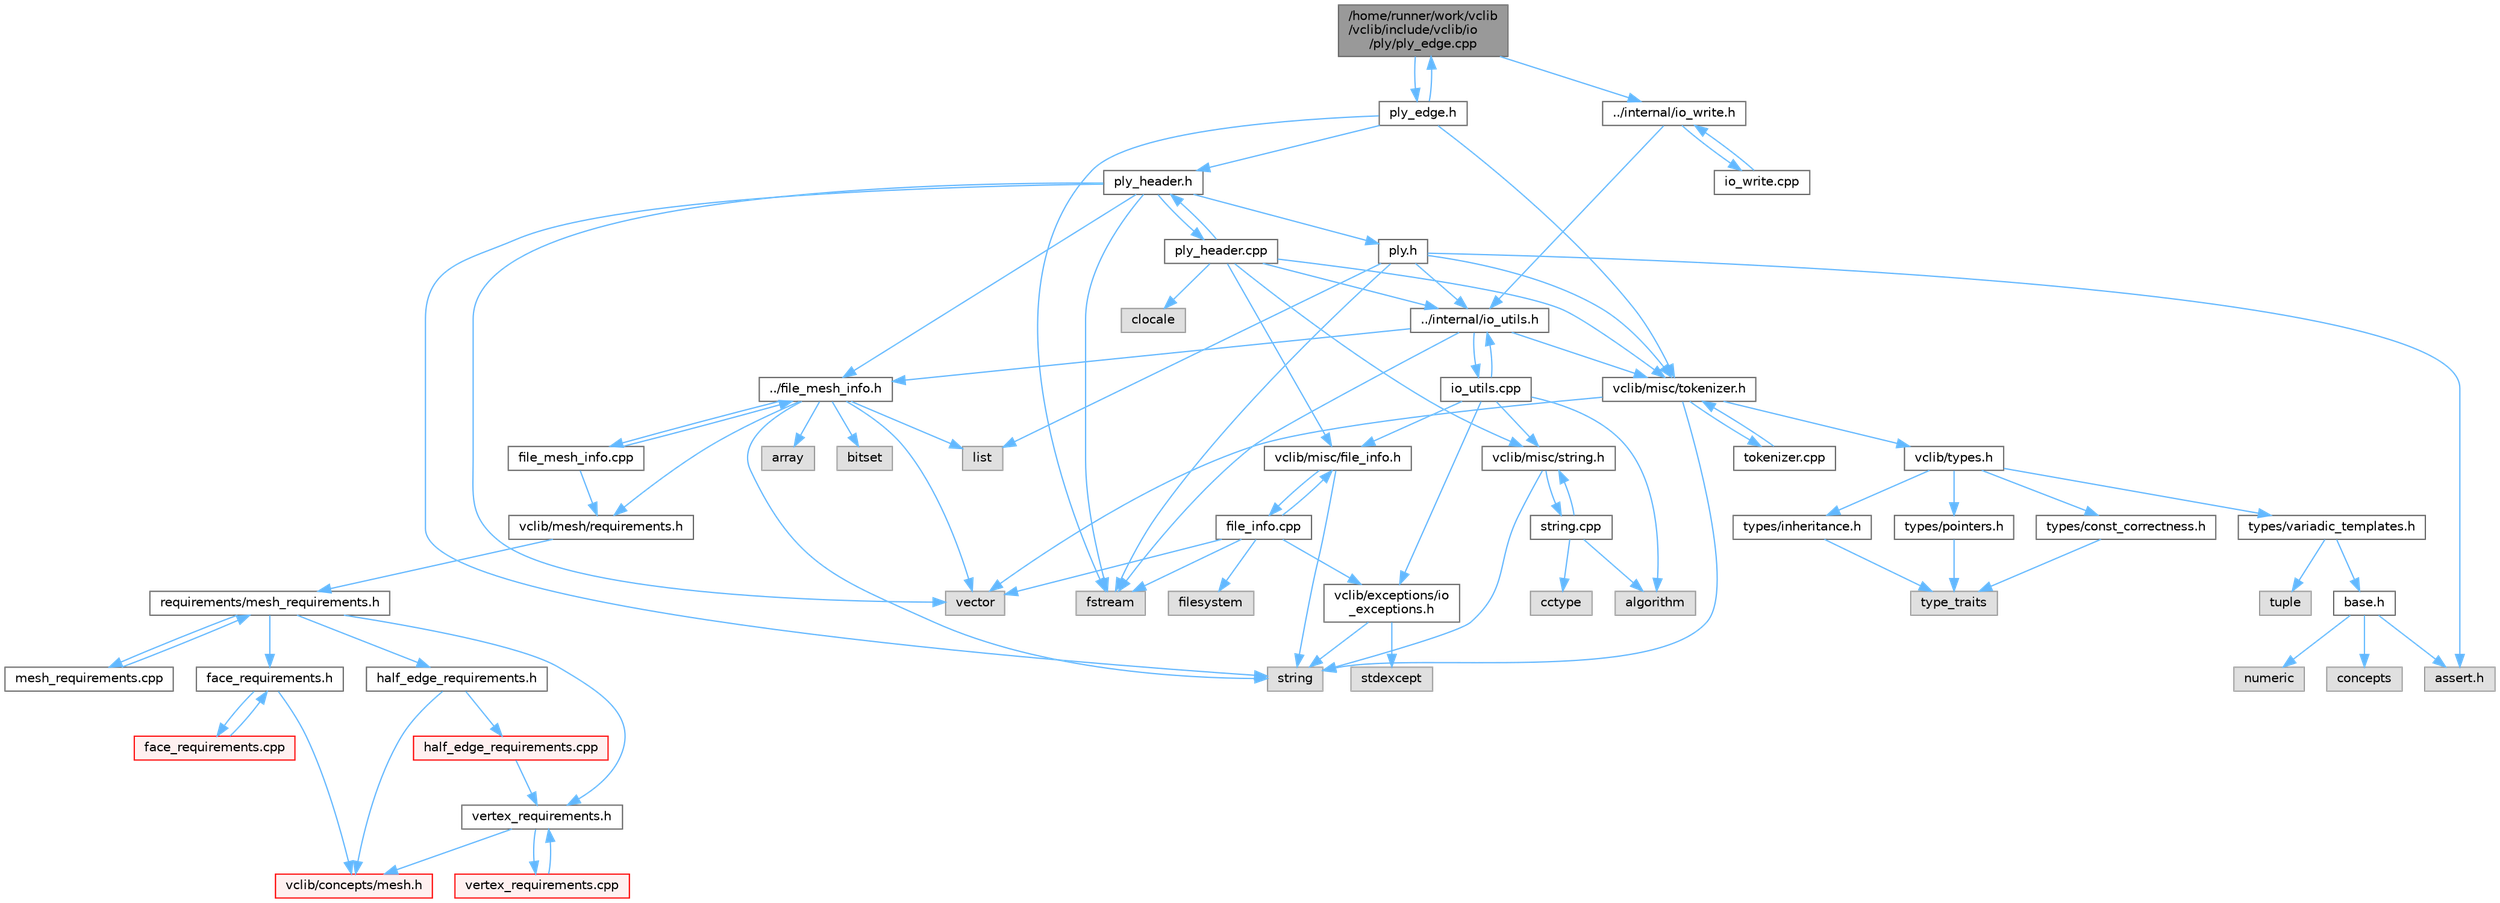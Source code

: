 digraph "/home/runner/work/vclib/vclib/include/vclib/io/ply/ply_edge.cpp"
{
 // LATEX_PDF_SIZE
  bgcolor="transparent";
  edge [fontname=Helvetica,fontsize=10,labelfontname=Helvetica,labelfontsize=10];
  node [fontname=Helvetica,fontsize=10,shape=box,height=0.2,width=0.4];
  Node1 [label="/home/runner/work/vclib\l/vclib/include/vclib/io\l/ply/ply_edge.cpp",height=0.2,width=0.4,color="gray40", fillcolor="grey60", style="filled", fontcolor="black",tooltip=" "];
  Node1 -> Node2 [color="steelblue1",style="solid"];
  Node2 [label="ply_edge.h",height=0.2,width=0.4,color="grey40", fillcolor="white", style="filled",URL="$ply__edge_8h.html",tooltip=" "];
  Node2 -> Node3 [color="steelblue1",style="solid"];
  Node3 [label="fstream",height=0.2,width=0.4,color="grey60", fillcolor="#E0E0E0", style="filled",tooltip=" "];
  Node2 -> Node4 [color="steelblue1",style="solid"];
  Node4 [label="vclib/misc/tokenizer.h",height=0.2,width=0.4,color="grey40", fillcolor="white", style="filled",URL="$tokenizer_8h.html",tooltip=" "];
  Node4 -> Node5 [color="steelblue1",style="solid"];
  Node5 [label="string",height=0.2,width=0.4,color="grey60", fillcolor="#E0E0E0", style="filled",tooltip=" "];
  Node4 -> Node6 [color="steelblue1",style="solid"];
  Node6 [label="vector",height=0.2,width=0.4,color="grey60", fillcolor="#E0E0E0", style="filled",tooltip=" "];
  Node4 -> Node7 [color="steelblue1",style="solid"];
  Node7 [label="vclib/types.h",height=0.2,width=0.4,color="grey40", fillcolor="white", style="filled",URL="$types_8h.html",tooltip=" "];
  Node7 -> Node8 [color="steelblue1",style="solid"];
  Node8 [label="types/const_correctness.h",height=0.2,width=0.4,color="grey40", fillcolor="white", style="filled",URL="$types_2const__correctness_8h.html",tooltip=" "];
  Node8 -> Node9 [color="steelblue1",style="solid"];
  Node9 [label="type_traits",height=0.2,width=0.4,color="grey60", fillcolor="#E0E0E0", style="filled",tooltip=" "];
  Node7 -> Node10 [color="steelblue1",style="solid"];
  Node10 [label="types/inheritance.h",height=0.2,width=0.4,color="grey40", fillcolor="white", style="filled",URL="$inheritance_8h.html",tooltip=" "];
  Node10 -> Node9 [color="steelblue1",style="solid"];
  Node7 -> Node11 [color="steelblue1",style="solid"];
  Node11 [label="types/pointers.h",height=0.2,width=0.4,color="grey40", fillcolor="white", style="filled",URL="$types_2pointers_8h.html",tooltip=" "];
  Node11 -> Node9 [color="steelblue1",style="solid"];
  Node7 -> Node12 [color="steelblue1",style="solid"];
  Node12 [label="types/variadic_templates.h",height=0.2,width=0.4,color="grey40", fillcolor="white", style="filled",URL="$variadic__templates_8h.html",tooltip=" "];
  Node12 -> Node13 [color="steelblue1",style="solid"];
  Node13 [label="base.h",height=0.2,width=0.4,color="grey40", fillcolor="white", style="filled",URL="$types_2base_8h.html",tooltip=" "];
  Node13 -> Node14 [color="steelblue1",style="solid"];
  Node14 [label="assert.h",height=0.2,width=0.4,color="grey60", fillcolor="#E0E0E0", style="filled",tooltip=" "];
  Node13 -> Node15 [color="steelblue1",style="solid"];
  Node15 [label="concepts",height=0.2,width=0.4,color="grey60", fillcolor="#E0E0E0", style="filled",tooltip=" "];
  Node13 -> Node16 [color="steelblue1",style="solid"];
  Node16 [label="numeric",height=0.2,width=0.4,color="grey60", fillcolor="#E0E0E0", style="filled",tooltip=" "];
  Node12 -> Node17 [color="steelblue1",style="solid"];
  Node17 [label="tuple",height=0.2,width=0.4,color="grey60", fillcolor="#E0E0E0", style="filled",tooltip=" "];
  Node4 -> Node18 [color="steelblue1",style="solid"];
  Node18 [label="tokenizer.cpp",height=0.2,width=0.4,color="grey40", fillcolor="white", style="filled",URL="$tokenizer_8cpp.html",tooltip=" "];
  Node18 -> Node4 [color="steelblue1",style="solid"];
  Node2 -> Node19 [color="steelblue1",style="solid"];
  Node19 [label="ply_header.h",height=0.2,width=0.4,color="grey40", fillcolor="white", style="filled",URL="$ply__header_8h.html",tooltip=" "];
  Node19 -> Node6 [color="steelblue1",style="solid"];
  Node19 -> Node5 [color="steelblue1",style="solid"];
  Node19 -> Node3 [color="steelblue1",style="solid"];
  Node19 -> Node20 [color="steelblue1",style="solid"];
  Node20 [label="../file_mesh_info.h",height=0.2,width=0.4,color="grey40", fillcolor="white", style="filled",URL="$file__mesh__info_8h.html",tooltip=" "];
  Node20 -> Node21 [color="steelblue1",style="solid"];
  Node21 [label="array",height=0.2,width=0.4,color="grey60", fillcolor="#E0E0E0", style="filled",tooltip=" "];
  Node20 -> Node22 [color="steelblue1",style="solid"];
  Node22 [label="list",height=0.2,width=0.4,color="grey60", fillcolor="#E0E0E0", style="filled",tooltip=" "];
  Node20 -> Node5 [color="steelblue1",style="solid"];
  Node20 -> Node6 [color="steelblue1",style="solid"];
  Node20 -> Node23 [color="steelblue1",style="solid"];
  Node23 [label="bitset",height=0.2,width=0.4,color="grey60", fillcolor="#E0E0E0", style="filled",tooltip=" "];
  Node20 -> Node24 [color="steelblue1",style="solid"];
  Node24 [label="vclib/mesh/requirements.h",height=0.2,width=0.4,color="grey40", fillcolor="white", style="filled",URL="$requirements_8h.html",tooltip=" "];
  Node24 -> Node25 [color="steelblue1",style="solid"];
  Node25 [label="requirements/mesh_requirements.h",height=0.2,width=0.4,color="grey40", fillcolor="white", style="filled",URL="$mesh__requirements_8h.html",tooltip=" "];
  Node25 -> Node26 [color="steelblue1",style="solid"];
  Node26 [label="half_edge_requirements.h",height=0.2,width=0.4,color="grey40", fillcolor="white", style="filled",URL="$half__edge__requirements_8h.html",tooltip=" "];
  Node26 -> Node27 [color="steelblue1",style="solid"];
  Node27 [label="vclib/concepts/mesh.h",height=0.2,width=0.4,color="red", fillcolor="#FFF0F0", style="filled",URL="$concepts_2mesh_8h.html",tooltip=" "];
  Node26 -> Node80 [color="steelblue1",style="solid"];
  Node80 [label="half_edge_requirements.cpp",height=0.2,width=0.4,color="red", fillcolor="#FFF0F0", style="filled",URL="$half__edge__requirements_8cpp.html",tooltip=" "];
  Node80 -> Node81 [color="steelblue1",style="solid"];
  Node81 [label="vertex_requirements.h",height=0.2,width=0.4,color="grey40", fillcolor="white", style="filled",URL="$vertex__requirements_8h.html",tooltip=" "];
  Node81 -> Node27 [color="steelblue1",style="solid"];
  Node81 -> Node82 [color="steelblue1",style="solid"];
  Node82 [label="vertex_requirements.cpp",height=0.2,width=0.4,color="red", fillcolor="#FFF0F0", style="filled",URL="$vertex__requirements_8cpp.html",tooltip=" "];
  Node82 -> Node81 [color="steelblue1",style="solid"];
  Node25 -> Node161 [color="steelblue1",style="solid"];
  Node161 [label="face_requirements.h",height=0.2,width=0.4,color="grey40", fillcolor="white", style="filled",URL="$face__requirements_8h.html",tooltip=" "];
  Node161 -> Node27 [color="steelblue1",style="solid"];
  Node161 -> Node162 [color="steelblue1",style="solid"];
  Node162 [label="face_requirements.cpp",height=0.2,width=0.4,color="red", fillcolor="#FFF0F0", style="filled",URL="$face__requirements_8cpp.html",tooltip=" "];
  Node162 -> Node161 [color="steelblue1",style="solid"];
  Node25 -> Node81 [color="steelblue1",style="solid"];
  Node25 -> Node186 [color="steelblue1",style="solid"];
  Node186 [label="mesh_requirements.cpp",height=0.2,width=0.4,color="grey40", fillcolor="white", style="filled",URL="$mesh__requirements_8cpp.html",tooltip=" "];
  Node186 -> Node25 [color="steelblue1",style="solid"];
  Node20 -> Node187 [color="steelblue1",style="solid"];
  Node187 [label="file_mesh_info.cpp",height=0.2,width=0.4,color="grey40", fillcolor="white", style="filled",URL="$file__mesh__info_8cpp.html",tooltip=" "];
  Node187 -> Node20 [color="steelblue1",style="solid"];
  Node187 -> Node24 [color="steelblue1",style="solid"];
  Node19 -> Node188 [color="steelblue1",style="solid"];
  Node188 [label="ply.h",height=0.2,width=0.4,color="grey40", fillcolor="white", style="filled",URL="$ply_8h.html",tooltip=" "];
  Node188 -> Node14 [color="steelblue1",style="solid"];
  Node188 -> Node3 [color="steelblue1",style="solid"];
  Node188 -> Node22 [color="steelblue1",style="solid"];
  Node188 -> Node4 [color="steelblue1",style="solid"];
  Node188 -> Node189 [color="steelblue1",style="solid"];
  Node189 [label="../internal/io_utils.h",height=0.2,width=0.4,color="grey40", fillcolor="white", style="filled",URL="$io__utils_8h.html",tooltip=" "];
  Node189 -> Node3 [color="steelblue1",style="solid"];
  Node189 -> Node20 [color="steelblue1",style="solid"];
  Node189 -> Node4 [color="steelblue1",style="solid"];
  Node189 -> Node190 [color="steelblue1",style="solid"];
  Node190 [label="io_utils.cpp",height=0.2,width=0.4,color="grey40", fillcolor="white", style="filled",URL="$io__utils_8cpp.html",tooltip=" "];
  Node190 -> Node189 [color="steelblue1",style="solid"];
  Node190 -> Node101 [color="steelblue1",style="solid"];
  Node101 [label="algorithm",height=0.2,width=0.4,color="grey60", fillcolor="#E0E0E0", style="filled",tooltip=" "];
  Node190 -> Node191 [color="steelblue1",style="solid"];
  Node191 [label="vclib/exceptions/io\l_exceptions.h",height=0.2,width=0.4,color="grey40", fillcolor="white", style="filled",URL="$io__exceptions_8h.html",tooltip=" "];
  Node191 -> Node84 [color="steelblue1",style="solid"];
  Node84 [label="stdexcept",height=0.2,width=0.4,color="grey60", fillcolor="#E0E0E0", style="filled",tooltip=" "];
  Node191 -> Node5 [color="steelblue1",style="solid"];
  Node190 -> Node192 [color="steelblue1",style="solid"];
  Node192 [label="vclib/misc/file_info.h",height=0.2,width=0.4,color="grey40", fillcolor="white", style="filled",URL="$file__info_8h.html",tooltip=" "];
  Node192 -> Node5 [color="steelblue1",style="solid"];
  Node192 -> Node193 [color="steelblue1",style="solid"];
  Node193 [label="file_info.cpp",height=0.2,width=0.4,color="grey40", fillcolor="white", style="filled",URL="$file__info_8cpp.html",tooltip=" "];
  Node193 -> Node192 [color="steelblue1",style="solid"];
  Node193 -> Node3 [color="steelblue1",style="solid"];
  Node193 -> Node194 [color="steelblue1",style="solid"];
  Node194 [label="filesystem",height=0.2,width=0.4,color="grey60", fillcolor="#E0E0E0", style="filled",tooltip=" "];
  Node193 -> Node6 [color="steelblue1",style="solid"];
  Node193 -> Node191 [color="steelblue1",style="solid"];
  Node190 -> Node195 [color="steelblue1",style="solid"];
  Node195 [label="vclib/misc/string.h",height=0.2,width=0.4,color="grey40", fillcolor="white", style="filled",URL="$string_8h.html",tooltip=" "];
  Node195 -> Node5 [color="steelblue1",style="solid"];
  Node195 -> Node196 [color="steelblue1",style="solid"];
  Node196 [label="string.cpp",height=0.2,width=0.4,color="grey40", fillcolor="white", style="filled",URL="$string_8cpp.html",tooltip=" "];
  Node196 -> Node195 [color="steelblue1",style="solid"];
  Node196 -> Node101 [color="steelblue1",style="solid"];
  Node196 -> Node197 [color="steelblue1",style="solid"];
  Node197 [label="cctype",height=0.2,width=0.4,color="grey60", fillcolor="#E0E0E0", style="filled",tooltip=" "];
  Node19 -> Node198 [color="steelblue1",style="solid"];
  Node198 [label="ply_header.cpp",height=0.2,width=0.4,color="grey40", fillcolor="white", style="filled",URL="$ply__header_8cpp.html",tooltip=" "];
  Node198 -> Node19 [color="steelblue1",style="solid"];
  Node198 -> Node199 [color="steelblue1",style="solid"];
  Node199 [label="clocale",height=0.2,width=0.4,color="grey60", fillcolor="#E0E0E0", style="filled",tooltip=" "];
  Node198 -> Node192 [color="steelblue1",style="solid"];
  Node198 -> Node195 [color="steelblue1",style="solid"];
  Node198 -> Node4 [color="steelblue1",style="solid"];
  Node198 -> Node189 [color="steelblue1",style="solid"];
  Node2 -> Node1 [color="steelblue1",style="solid"];
  Node1 -> Node200 [color="steelblue1",style="solid"];
  Node200 [label="../internal/io_write.h",height=0.2,width=0.4,color="grey40", fillcolor="white", style="filled",URL="$io__write_8h.html",tooltip=" "];
  Node200 -> Node189 [color="steelblue1",style="solid"];
  Node200 -> Node201 [color="steelblue1",style="solid"];
  Node201 [label="io_write.cpp",height=0.2,width=0.4,color="grey40", fillcolor="white", style="filled",URL="$io__write_8cpp.html",tooltip=" "];
  Node201 -> Node200 [color="steelblue1",style="solid"];
}
